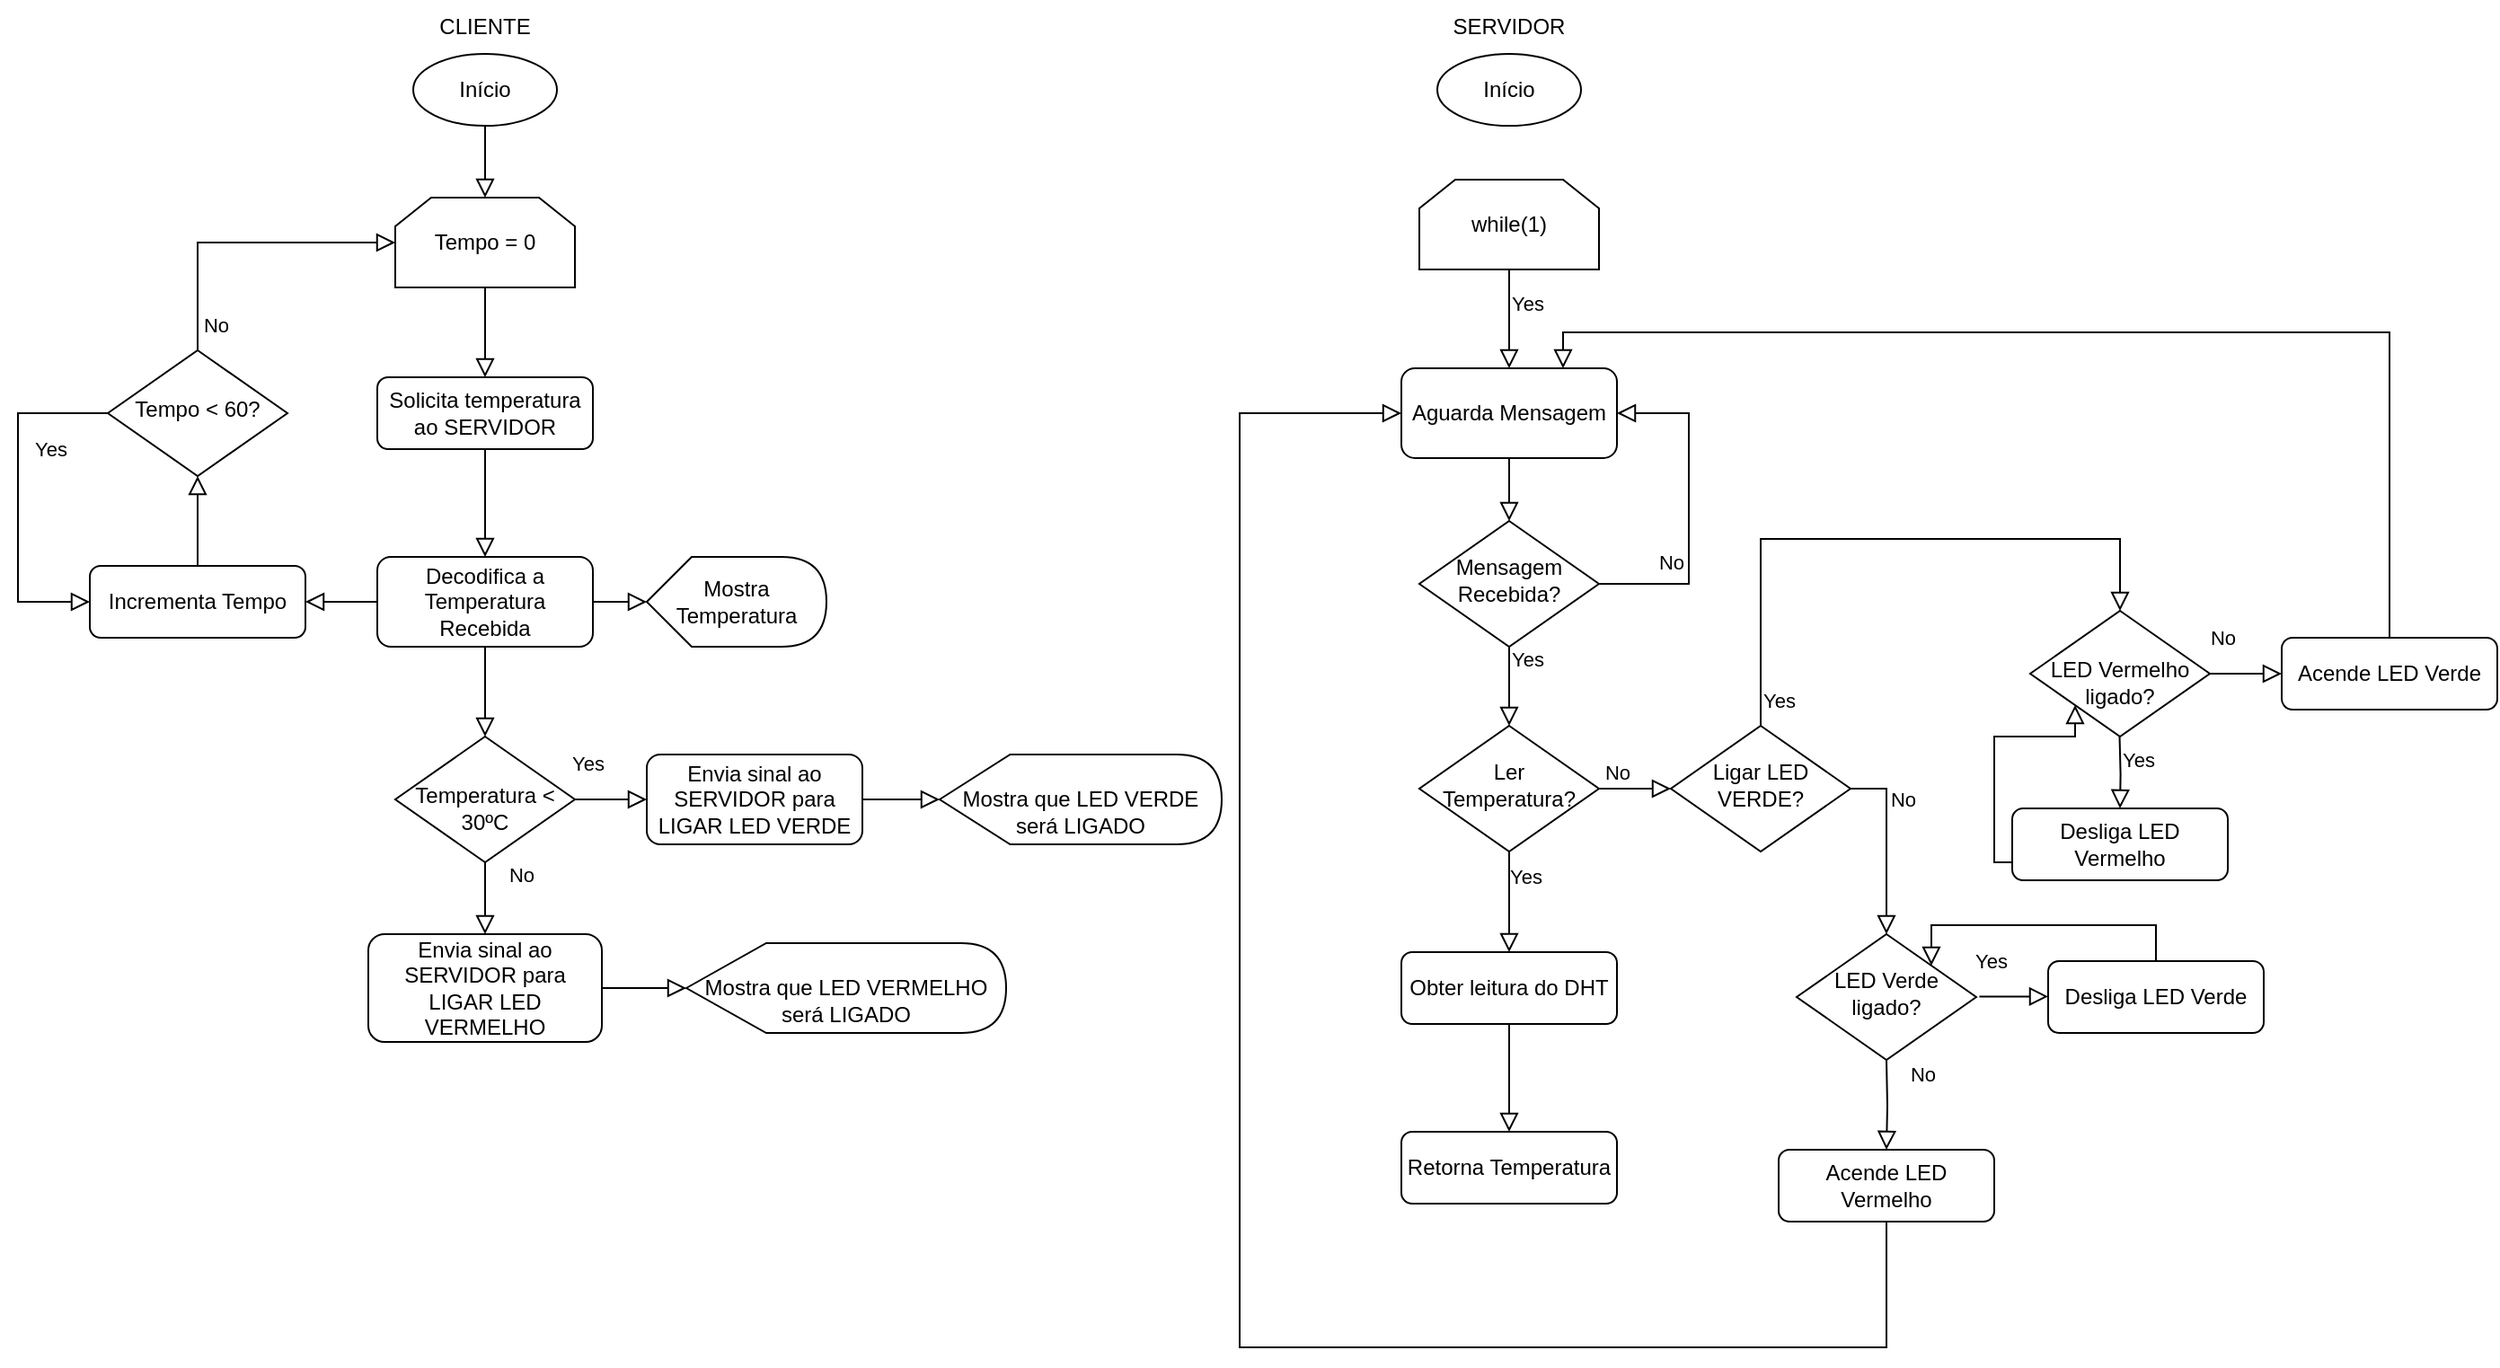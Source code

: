 <mxfile version="20.4.0" type="github">
  <diagram id="C5RBs43oDa-KdzZeNtuy" name="Page-1">
    <mxGraphModel dx="2012" dy="612" grid="1" gridSize="10" guides="1" tooltips="1" connect="1" arrows="1" fold="1" page="1" pageScale="1" pageWidth="827" pageHeight="1169" math="0" shadow="0">
      <root>
        <mxCell id="WIyWlLk6GJQsqaUBKTNV-0" />
        <mxCell id="WIyWlLk6GJQsqaUBKTNV-1" parent="WIyWlLk6GJQsqaUBKTNV-0" />
        <mxCell id="WIyWlLk6GJQsqaUBKTNV-6" value="&lt;br&gt;Temperatura &amp;lt; 30ºC" style="rhombus;whiteSpace=wrap;html=1;shadow=0;fontFamily=Helvetica;fontSize=12;align=center;strokeWidth=1;spacing=6;spacingTop=-4;" parent="WIyWlLk6GJQsqaUBKTNV-1" vertex="1">
          <mxGeometry x="40" y="480" width="100" height="70" as="geometry" />
        </mxCell>
        <mxCell id="WIyWlLk6GJQsqaUBKTNV-8" value="No" style="rounded=0;html=1;jettySize=auto;orthogonalLoop=1;fontSize=11;endArrow=block;endFill=0;endSize=8;strokeWidth=1;shadow=0;labelBackgroundColor=none;edgeStyle=orthogonalEdgeStyle;entryX=0.5;entryY=0;entryDx=0;entryDy=0;" parent="WIyWlLk6GJQsqaUBKTNV-1" target="8JVtXrlxjRocbFg8IjCc-3" edge="1">
          <mxGeometry x="-0.667" y="20" relative="1" as="geometry">
            <mxPoint as="offset" />
            <mxPoint x="870" y="660" as="sourcePoint" />
            <mxPoint x="870" y="640" as="targetPoint" />
          </mxGeometry>
        </mxCell>
        <mxCell id="8JVtXrlxjRocbFg8IjCc-0" value="Início" style="ellipse;whiteSpace=wrap;html=1;" vertex="1" parent="WIyWlLk6GJQsqaUBKTNV-1">
          <mxGeometry x="620" y="100" width="80" height="40" as="geometry" />
        </mxCell>
        <mxCell id="8JVtXrlxjRocbFg8IjCc-1" value="SERVIDOR" style="text;html=1;strokeColor=none;fillColor=none;align=center;verticalAlign=middle;whiteSpace=wrap;rounded=0;" vertex="1" parent="WIyWlLk6GJQsqaUBKTNV-1">
          <mxGeometry x="630" y="70" width="60" height="30" as="geometry" />
        </mxCell>
        <mxCell id="8JVtXrlxjRocbFg8IjCc-2" value="Acende LED Verde" style="rounded=1;whiteSpace=wrap;html=1;fontSize=12;glass=0;strokeWidth=1;shadow=0;" vertex="1" parent="WIyWlLk6GJQsqaUBKTNV-1">
          <mxGeometry x="1090" y="425" width="120" height="40" as="geometry" />
        </mxCell>
        <mxCell id="8JVtXrlxjRocbFg8IjCc-3" value="Acende LED Vermelho" style="rounded=1;whiteSpace=wrap;html=1;fontSize=12;glass=0;strokeWidth=1;shadow=0;" vertex="1" parent="WIyWlLk6GJQsqaUBKTNV-1">
          <mxGeometry x="810" y="710" width="120" height="40" as="geometry" />
        </mxCell>
        <mxCell id="8JVtXrlxjRocbFg8IjCc-4" value="LED Verde ligado?" style="rhombus;whiteSpace=wrap;html=1;shadow=0;fontFamily=Helvetica;fontSize=12;align=center;strokeWidth=1;spacing=6;spacingTop=-4;" vertex="1" parent="WIyWlLk6GJQsqaUBKTNV-1">
          <mxGeometry x="820" y="590" width="100" height="70" as="geometry" />
        </mxCell>
        <mxCell id="8JVtXrlxjRocbFg8IjCc-5" value="No" style="rounded=0;html=1;jettySize=auto;orthogonalLoop=1;fontSize=11;endArrow=block;endFill=0;endSize=8;strokeWidth=1;shadow=0;labelBackgroundColor=none;edgeStyle=orthogonalEdgeStyle;exitX=0.5;exitY=1;exitDx=0;exitDy=0;entryX=0.5;entryY=0;entryDx=0;entryDy=0;" edge="1" parent="WIyWlLk6GJQsqaUBKTNV-1" source="WIyWlLk6GJQsqaUBKTNV-6" target="8JVtXrlxjRocbFg8IjCc-29">
          <mxGeometry x="-0.667" y="20" relative="1" as="geometry">
            <mxPoint as="offset" />
            <mxPoint x="90.0" y="600" as="sourcePoint" />
            <mxPoint x="90" y="600" as="targetPoint" />
          </mxGeometry>
        </mxCell>
        <mxCell id="8JVtXrlxjRocbFg8IjCc-7" value="Desliga LED Verde" style="rounded=1;whiteSpace=wrap;html=1;fontSize=12;glass=0;strokeWidth=1;shadow=0;" vertex="1" parent="WIyWlLk6GJQsqaUBKTNV-1">
          <mxGeometry x="960" y="605" width="120" height="40" as="geometry" />
        </mxCell>
        <mxCell id="8JVtXrlxjRocbFg8IjCc-8" value="Yes" style="rounded=0;html=1;jettySize=auto;orthogonalLoop=1;fontSize=11;endArrow=block;endFill=0;endSize=8;strokeWidth=1;shadow=0;labelBackgroundColor=none;edgeStyle=orthogonalEdgeStyle;exitX=1.017;exitY=0.496;exitDx=0;exitDy=0;exitPerimeter=0;entryX=0;entryY=0.5;entryDx=0;entryDy=0;" edge="1" parent="WIyWlLk6GJQsqaUBKTNV-1" source="8JVtXrlxjRocbFg8IjCc-4" target="8JVtXrlxjRocbFg8IjCc-7">
          <mxGeometry x="-0.667" y="20" relative="1" as="geometry">
            <mxPoint as="offset" />
            <mxPoint x="920.0" y="570" as="sourcePoint" />
            <mxPoint x="920.0" y="630" as="targetPoint" />
          </mxGeometry>
        </mxCell>
        <mxCell id="8JVtXrlxjRocbFg8IjCc-9" value="" style="rounded=0;html=1;jettySize=auto;orthogonalLoop=1;fontSize=11;endArrow=block;endFill=0;endSize=8;strokeWidth=1;shadow=0;labelBackgroundColor=none;edgeStyle=orthogonalEdgeStyle;exitX=0.5;exitY=0;exitDx=0;exitDy=0;entryX=1;entryY=0;entryDx=0;entryDy=0;" edge="1" parent="WIyWlLk6GJQsqaUBKTNV-1" source="8JVtXrlxjRocbFg8IjCc-7" target="8JVtXrlxjRocbFg8IjCc-4">
          <mxGeometry relative="1" as="geometry">
            <mxPoint x="920" y="569.69" as="sourcePoint" />
            <mxPoint x="988.3" y="569.97" as="targetPoint" />
            <Array as="points">
              <mxPoint x="1020" y="585" />
              <mxPoint x="895" y="585" />
            </Array>
          </mxGeometry>
        </mxCell>
        <mxCell id="8JVtXrlxjRocbFg8IjCc-10" value="&lt;br&gt;LED Vermelho ligado?" style="rhombus;whiteSpace=wrap;html=1;shadow=0;fontFamily=Helvetica;fontSize=12;align=center;strokeWidth=1;spacing=6;spacingTop=-4;" vertex="1" parent="WIyWlLk6GJQsqaUBKTNV-1">
          <mxGeometry x="950" y="410" width="100" height="70" as="geometry" />
        </mxCell>
        <mxCell id="8JVtXrlxjRocbFg8IjCc-11" value="Desliga LED Vermelho" style="rounded=1;whiteSpace=wrap;html=1;fontSize=12;glass=0;strokeWidth=1;shadow=0;" vertex="1" parent="WIyWlLk6GJQsqaUBKTNV-1">
          <mxGeometry x="940" y="520" width="120" height="40" as="geometry" />
        </mxCell>
        <mxCell id="8JVtXrlxjRocbFg8IjCc-12" value="" style="rounded=0;html=1;jettySize=auto;orthogonalLoop=1;fontSize=11;endArrow=block;endFill=0;endSize=8;strokeWidth=1;shadow=0;labelBackgroundColor=none;edgeStyle=orthogonalEdgeStyle;exitX=0;exitY=0.5;exitDx=0;exitDy=0;entryX=0;entryY=1;entryDx=0;entryDy=0;" edge="1" parent="WIyWlLk6GJQsqaUBKTNV-1" source="8JVtXrlxjRocbFg8IjCc-11" target="8JVtXrlxjRocbFg8IjCc-10">
          <mxGeometry relative="1" as="geometry">
            <mxPoint x="975" y="507.48" as="sourcePoint" />
            <mxPoint x="880.0" y="509.98" as="targetPoint" />
            <Array as="points">
              <mxPoint x="930" y="550" />
              <mxPoint x="930" y="480" />
              <mxPoint x="975" y="480" />
            </Array>
          </mxGeometry>
        </mxCell>
        <mxCell id="8JVtXrlxjRocbFg8IjCc-13" value="Yes" style="rounded=0;html=1;jettySize=auto;orthogonalLoop=1;fontSize=11;endArrow=block;endFill=0;endSize=8;strokeWidth=1;shadow=0;labelBackgroundColor=none;edgeStyle=orthogonalEdgeStyle;exitX=0.5;exitY=1;exitDx=0;exitDy=0;entryX=0.5;entryY=0;entryDx=0;entryDy=0;" edge="1" parent="WIyWlLk6GJQsqaUBKTNV-1" target="8JVtXrlxjRocbFg8IjCc-11">
          <mxGeometry x="-0.323" y="10" relative="1" as="geometry">
            <mxPoint as="offset" />
            <mxPoint x="999.76" y="480" as="sourcePoint" />
            <mxPoint x="1000" y="510" as="targetPoint" />
          </mxGeometry>
        </mxCell>
        <mxCell id="8JVtXrlxjRocbFg8IjCc-15" value="Yes" style="rounded=0;html=1;jettySize=auto;orthogonalLoop=1;fontSize=11;endArrow=block;endFill=0;endSize=8;strokeWidth=1;shadow=0;labelBackgroundColor=none;edgeStyle=orthogonalEdgeStyle;exitX=1;exitY=0.5;exitDx=0;exitDy=0;entryX=0;entryY=0.5;entryDx=0;entryDy=0;" edge="1" parent="WIyWlLk6GJQsqaUBKTNV-1" source="WIyWlLk6GJQsqaUBKTNV-6" target="8JVtXrlxjRocbFg8IjCc-26">
          <mxGeometry x="-0.667" y="20" relative="1" as="geometry">
            <mxPoint as="offset" />
            <mxPoint x="70" y="560" as="sourcePoint" />
            <mxPoint x="200" y="515" as="targetPoint" />
          </mxGeometry>
        </mxCell>
        <mxCell id="8JVtXrlxjRocbFg8IjCc-16" value="No" style="rounded=0;html=1;jettySize=auto;orthogonalLoop=1;fontSize=11;endArrow=block;endFill=0;endSize=8;strokeWidth=1;shadow=0;labelBackgroundColor=none;edgeStyle=orthogonalEdgeStyle;exitX=1;exitY=0.5;exitDx=0;exitDy=0;entryX=0;entryY=0.5;entryDx=0;entryDy=0;" edge="1" parent="WIyWlLk6GJQsqaUBKTNV-1" source="8JVtXrlxjRocbFg8IjCc-10" target="8JVtXrlxjRocbFg8IjCc-2">
          <mxGeometry x="-0.667" y="20" relative="1" as="geometry">
            <mxPoint as="offset" />
            <mxPoint x="880" y="455" as="sourcePoint" />
            <mxPoint x="960" y="455" as="targetPoint" />
          </mxGeometry>
        </mxCell>
        <mxCell id="8JVtXrlxjRocbFg8IjCc-17" value="Início" style="ellipse;whiteSpace=wrap;html=1;" vertex="1" parent="WIyWlLk6GJQsqaUBKTNV-1">
          <mxGeometry x="50" y="100" width="80" height="40" as="geometry" />
        </mxCell>
        <mxCell id="8JVtXrlxjRocbFg8IjCc-18" value="CLIENTE" style="text;html=1;strokeColor=none;fillColor=none;align=center;verticalAlign=middle;whiteSpace=wrap;rounded=0;" vertex="1" parent="WIyWlLk6GJQsqaUBKTNV-1">
          <mxGeometry x="60" y="70" width="60" height="30" as="geometry" />
        </mxCell>
        <mxCell id="8JVtXrlxjRocbFg8IjCc-20" value="Tempo = 0" style="shape=loopLimit;whiteSpace=wrap;html=1;comic=0;" vertex="1" parent="WIyWlLk6GJQsqaUBKTNV-1">
          <mxGeometry x="40" y="180" width="100" height="50" as="geometry" />
        </mxCell>
        <mxCell id="8JVtXrlxjRocbFg8IjCc-21" value="while(1)" style="shape=loopLimit;whiteSpace=wrap;html=1;comic=0;" vertex="1" parent="WIyWlLk6GJQsqaUBKTNV-1">
          <mxGeometry x="610" y="170" width="100" height="50" as="geometry" />
        </mxCell>
        <mxCell id="8JVtXrlxjRocbFg8IjCc-22" value="Solicita temperatura ao SERVIDOR" style="rounded=1;whiteSpace=wrap;html=1;fontSize=12;glass=0;strokeWidth=1;shadow=0;" vertex="1" parent="WIyWlLk6GJQsqaUBKTNV-1">
          <mxGeometry x="30" y="280" width="120" height="40" as="geometry" />
        </mxCell>
        <mxCell id="8JVtXrlxjRocbFg8IjCc-24" value="Decodifica a Temperatura Recebida" style="rounded=1;whiteSpace=wrap;html=1;fontSize=12;glass=0;strokeWidth=1;shadow=0;" vertex="1" parent="WIyWlLk6GJQsqaUBKTNV-1">
          <mxGeometry x="30" y="380" width="120" height="50" as="geometry" />
        </mxCell>
        <mxCell id="8JVtXrlxjRocbFg8IjCc-25" value="" style="rounded=0;html=1;jettySize=auto;orthogonalLoop=1;fontSize=11;endArrow=block;endFill=0;endSize=8;strokeWidth=1;shadow=0;labelBackgroundColor=none;edgeStyle=orthogonalEdgeStyle;exitX=0.5;exitY=1;exitDx=0;exitDy=0;entryX=0.5;entryY=0;entryDx=0;entryDy=0;" edge="1" parent="WIyWlLk6GJQsqaUBKTNV-1" source="8JVtXrlxjRocbFg8IjCc-24" target="WIyWlLk6GJQsqaUBKTNV-6">
          <mxGeometry x="-0.667" y="20" relative="1" as="geometry">
            <mxPoint as="offset" />
            <mxPoint x="80" y="425" as="sourcePoint" />
            <mxPoint x="80" y="535" as="targetPoint" />
          </mxGeometry>
        </mxCell>
        <mxCell id="8JVtXrlxjRocbFg8IjCc-26" value="Envia sinal ao SERVIDOR para LIGAR LED VERDE" style="rounded=1;whiteSpace=wrap;html=1;fontSize=12;glass=0;strokeWidth=1;shadow=0;" vertex="1" parent="WIyWlLk6GJQsqaUBKTNV-1">
          <mxGeometry x="180" y="490" width="120" height="50" as="geometry" />
        </mxCell>
        <mxCell id="8JVtXrlxjRocbFg8IjCc-29" value="Envia sinal ao SERVIDOR para LIGAR LED VERMELHO" style="rounded=1;whiteSpace=wrap;html=1;fontSize=12;glass=0;strokeWidth=1;shadow=0;" vertex="1" parent="WIyWlLk6GJQsqaUBKTNV-1">
          <mxGeometry x="25" y="590" width="130" height="60" as="geometry" />
        </mxCell>
        <mxCell id="8JVtXrlxjRocbFg8IjCc-31" value="Mostra Temperatura" style="shape=display;whiteSpace=wrap;html=1;comic=0;" vertex="1" parent="WIyWlLk6GJQsqaUBKTNV-1">
          <mxGeometry x="180" y="380" width="100" height="50" as="geometry" />
        </mxCell>
        <mxCell id="8JVtXrlxjRocbFg8IjCc-32" value="" style="rounded=0;html=1;jettySize=auto;orthogonalLoop=1;fontSize=11;endArrow=block;endFill=0;endSize=8;strokeWidth=1;shadow=0;labelBackgroundColor=none;edgeStyle=orthogonalEdgeStyle;exitX=1;exitY=0.5;exitDx=0;exitDy=0;" edge="1" parent="WIyWlLk6GJQsqaUBKTNV-1" source="8JVtXrlxjRocbFg8IjCc-24" target="8JVtXrlxjRocbFg8IjCc-31">
          <mxGeometry x="-0.667" y="20" relative="1" as="geometry">
            <mxPoint as="offset" />
            <mxPoint x="170" y="420.0" as="sourcePoint" />
            <mxPoint x="170" y="470.0" as="targetPoint" />
          </mxGeometry>
        </mxCell>
        <mxCell id="8JVtXrlxjRocbFg8IjCc-33" value="&lt;br&gt;Mostra que LED VERDE será LIGADO" style="shape=display;whiteSpace=wrap;html=1;comic=0;" vertex="1" parent="WIyWlLk6GJQsqaUBKTNV-1">
          <mxGeometry x="343" y="490" width="157" height="50" as="geometry" />
        </mxCell>
        <mxCell id="8JVtXrlxjRocbFg8IjCc-34" value="" style="rounded=0;html=1;jettySize=auto;orthogonalLoop=1;fontSize=11;endArrow=block;endFill=0;endSize=8;strokeWidth=1;shadow=0;labelBackgroundColor=none;edgeStyle=orthogonalEdgeStyle;exitX=1;exitY=0.5;exitDx=0;exitDy=0;entryX=0;entryY=0.5;entryDx=0;entryDy=0;entryPerimeter=0;" edge="1" parent="WIyWlLk6GJQsqaUBKTNV-1" source="8JVtXrlxjRocbFg8IjCc-26" target="8JVtXrlxjRocbFg8IjCc-33">
          <mxGeometry x="-0.667" y="20" relative="1" as="geometry">
            <mxPoint as="offset" />
            <mxPoint x="310" y="514.89" as="sourcePoint" />
            <mxPoint x="340" y="514.89" as="targetPoint" />
          </mxGeometry>
        </mxCell>
        <mxCell id="8JVtXrlxjRocbFg8IjCc-35" value="&lt;br&gt;Mostra que LED VERMELHO será LIGADO" style="shape=display;whiteSpace=wrap;html=1;comic=0;" vertex="1" parent="WIyWlLk6GJQsqaUBKTNV-1">
          <mxGeometry x="202" y="595" width="178" height="50" as="geometry" />
        </mxCell>
        <mxCell id="8JVtXrlxjRocbFg8IjCc-36" value="" style="rounded=0;html=1;jettySize=auto;orthogonalLoop=1;fontSize=11;endArrow=block;endFill=0;endSize=8;strokeWidth=1;shadow=0;labelBackgroundColor=none;edgeStyle=orthogonalEdgeStyle;exitX=1;exitY=0.5;exitDx=0;exitDy=0;entryX=0;entryY=0.5;entryDx=0;entryDy=0;entryPerimeter=0;" edge="1" parent="WIyWlLk6GJQsqaUBKTNV-1" source="8JVtXrlxjRocbFg8IjCc-29" target="8JVtXrlxjRocbFg8IjCc-35">
          <mxGeometry x="-0.667" y="20" relative="1" as="geometry">
            <mxPoint as="offset" />
            <mxPoint x="159.0" y="614.9" as="sourcePoint" />
            <mxPoint x="202" y="614.9" as="targetPoint" />
          </mxGeometry>
        </mxCell>
        <mxCell id="8JVtXrlxjRocbFg8IjCc-37" value="Incrementa Tempo" style="rounded=1;whiteSpace=wrap;html=1;fontSize=12;glass=0;strokeWidth=1;shadow=0;" vertex="1" parent="WIyWlLk6GJQsqaUBKTNV-1">
          <mxGeometry x="-130" y="385" width="120" height="40" as="geometry" />
        </mxCell>
        <mxCell id="8JVtXrlxjRocbFg8IjCc-38" value="" style="rounded=0;html=1;jettySize=auto;orthogonalLoop=1;fontSize=11;endArrow=block;endFill=0;endSize=8;strokeWidth=1;shadow=0;labelBackgroundColor=none;edgeStyle=orthogonalEdgeStyle;exitX=0;exitY=0.5;exitDx=0;exitDy=0;entryX=1;entryY=0.5;entryDx=0;entryDy=0;" edge="1" parent="WIyWlLk6GJQsqaUBKTNV-1" source="8JVtXrlxjRocbFg8IjCc-24" target="8JVtXrlxjRocbFg8IjCc-37">
          <mxGeometry x="-0.667" y="20" relative="1" as="geometry">
            <mxPoint as="offset" />
            <mxPoint x="160" y="415" as="sourcePoint" />
            <mxPoint x="190" y="415" as="targetPoint" />
          </mxGeometry>
        </mxCell>
        <mxCell id="8JVtXrlxjRocbFg8IjCc-40" value="" style="rounded=0;html=1;jettySize=auto;orthogonalLoop=1;fontSize=11;endArrow=block;endFill=0;endSize=8;strokeWidth=1;shadow=0;labelBackgroundColor=none;edgeStyle=orthogonalEdgeStyle;exitX=0.5;exitY=1;exitDx=0;exitDy=0;" edge="1" parent="WIyWlLk6GJQsqaUBKTNV-1" source="8JVtXrlxjRocbFg8IjCc-20">
          <mxGeometry x="-0.667" y="20" relative="1" as="geometry">
            <mxPoint as="offset" />
            <mxPoint x="50" y="425" as="sourcePoint" />
            <mxPoint x="90" y="280" as="targetPoint" />
          </mxGeometry>
        </mxCell>
        <mxCell id="8JVtXrlxjRocbFg8IjCc-41" value="" style="rounded=0;html=1;jettySize=auto;orthogonalLoop=1;fontSize=11;endArrow=block;endFill=0;endSize=8;strokeWidth=1;shadow=0;labelBackgroundColor=none;edgeStyle=orthogonalEdgeStyle;exitX=0.5;exitY=1;exitDx=0;exitDy=0;entryX=0.5;entryY=0;entryDx=0;entryDy=0;" edge="1" parent="WIyWlLk6GJQsqaUBKTNV-1" source="8JVtXrlxjRocbFg8IjCc-22" target="8JVtXrlxjRocbFg8IjCc-24">
          <mxGeometry x="-0.667" y="20" relative="1" as="geometry">
            <mxPoint as="offset" />
            <mxPoint x="60" y="435" as="sourcePoint" />
            <mxPoint x="-10" y="435" as="targetPoint" />
          </mxGeometry>
        </mxCell>
        <mxCell id="8JVtXrlxjRocbFg8IjCc-42" value="Tempo &amp;lt; 60?" style="rhombus;whiteSpace=wrap;html=1;shadow=0;fontFamily=Helvetica;fontSize=12;align=center;strokeWidth=1;spacing=6;spacingTop=-4;" vertex="1" parent="WIyWlLk6GJQsqaUBKTNV-1">
          <mxGeometry x="-120" y="265" width="100" height="70" as="geometry" />
        </mxCell>
        <mxCell id="8JVtXrlxjRocbFg8IjCc-43" value="" style="rounded=0;html=1;jettySize=auto;orthogonalLoop=1;fontSize=11;endArrow=block;endFill=0;endSize=8;strokeWidth=1;shadow=0;labelBackgroundColor=none;edgeStyle=orthogonalEdgeStyle;exitX=0.5;exitY=0;exitDx=0;exitDy=0;entryX=0.5;entryY=1;entryDx=0;entryDy=0;" edge="1" parent="WIyWlLk6GJQsqaUBKTNV-1" source="8JVtXrlxjRocbFg8IjCc-37" target="8JVtXrlxjRocbFg8IjCc-42">
          <mxGeometry x="-0.667" y="20" relative="1" as="geometry">
            <mxPoint as="offset" />
            <mxPoint x="130" y="330" as="sourcePoint" />
            <mxPoint x="130" y="390.0" as="targetPoint" />
          </mxGeometry>
        </mxCell>
        <mxCell id="8JVtXrlxjRocbFg8IjCc-45" value="Yes" style="rounded=0;html=1;jettySize=auto;orthogonalLoop=1;fontSize=11;endArrow=block;endFill=0;endSize=8;strokeWidth=1;shadow=0;labelBackgroundColor=none;edgeStyle=orthogonalEdgeStyle;exitX=0;exitY=0.5;exitDx=0;exitDy=0;entryX=0;entryY=0.5;entryDx=0;entryDy=0;" edge="1" parent="WIyWlLk6GJQsqaUBKTNV-1" source="8JVtXrlxjRocbFg8IjCc-42" target="8JVtXrlxjRocbFg8IjCc-37">
          <mxGeometry x="-0.667" y="20" relative="1" as="geometry">
            <mxPoint as="offset" />
            <mxPoint x="-180" y="365.0" as="sourcePoint" />
            <mxPoint x="-140" y="365.0" as="targetPoint" />
            <Array as="points">
              <mxPoint x="-170" y="300" />
              <mxPoint x="-170" y="405" />
            </Array>
          </mxGeometry>
        </mxCell>
        <mxCell id="8JVtXrlxjRocbFg8IjCc-46" value="No" style="rounded=0;html=1;jettySize=auto;orthogonalLoop=1;fontSize=11;endArrow=block;endFill=0;endSize=8;strokeWidth=1;shadow=0;labelBackgroundColor=none;edgeStyle=orthogonalEdgeStyle;exitX=0.5;exitY=0;exitDx=0;exitDy=0;entryX=0;entryY=0.5;entryDx=0;entryDy=0;" edge="1" parent="WIyWlLk6GJQsqaUBKTNV-1" source="8JVtXrlxjRocbFg8IjCc-42" target="8JVtXrlxjRocbFg8IjCc-20">
          <mxGeometry x="-0.831" y="-10" relative="1" as="geometry">
            <mxPoint as="offset" />
            <mxPoint x="-140" y="310" as="sourcePoint" />
            <mxPoint x="-150" y="415.0" as="targetPoint" />
          </mxGeometry>
        </mxCell>
        <mxCell id="8JVtXrlxjRocbFg8IjCc-47" value="" style="rounded=0;html=1;jettySize=auto;orthogonalLoop=1;fontSize=11;endArrow=block;endFill=0;endSize=8;strokeWidth=1;shadow=0;labelBackgroundColor=none;edgeStyle=orthogonalEdgeStyle;exitX=0.5;exitY=1;exitDx=0;exitDy=0;entryX=0.5;entryY=0;entryDx=0;entryDy=0;" edge="1" parent="WIyWlLk6GJQsqaUBKTNV-1" source="8JVtXrlxjRocbFg8IjCc-17" target="8JVtXrlxjRocbFg8IjCc-20">
          <mxGeometry x="-0.667" y="20" relative="1" as="geometry">
            <mxPoint as="offset" />
            <mxPoint x="100" y="240.0" as="sourcePoint" />
            <mxPoint x="100" y="290" as="targetPoint" />
          </mxGeometry>
        </mxCell>
        <mxCell id="8JVtXrlxjRocbFg8IjCc-48" value="Aguarda Mensagem" style="rounded=1;whiteSpace=wrap;html=1;fontSize=12;glass=0;strokeWidth=1;shadow=0;" vertex="1" parent="WIyWlLk6GJQsqaUBKTNV-1">
          <mxGeometry x="600" y="275" width="120" height="50" as="geometry" />
        </mxCell>
        <mxCell id="8JVtXrlxjRocbFg8IjCc-49" value="Yes" style="rounded=0;html=1;jettySize=auto;orthogonalLoop=1;fontSize=11;endArrow=block;endFill=0;endSize=8;strokeWidth=1;shadow=0;labelBackgroundColor=none;edgeStyle=orthogonalEdgeStyle;exitX=0.5;exitY=1;exitDx=0;exitDy=0;entryX=0.5;entryY=0;entryDx=0;entryDy=0;" edge="1" parent="WIyWlLk6GJQsqaUBKTNV-1" source="8JVtXrlxjRocbFg8IjCc-21" target="8JVtXrlxjRocbFg8IjCc-48">
          <mxGeometry x="-0.323" y="10" relative="1" as="geometry">
            <mxPoint as="offset" />
            <mxPoint x="679.76" y="400" as="sourcePoint" />
            <mxPoint x="660" y="270" as="targetPoint" />
          </mxGeometry>
        </mxCell>
        <mxCell id="8JVtXrlxjRocbFg8IjCc-50" value="Mensagem Recebida?" style="rhombus;whiteSpace=wrap;html=1;shadow=0;fontFamily=Helvetica;fontSize=12;align=center;strokeWidth=1;spacing=6;spacingTop=-4;" vertex="1" parent="WIyWlLk6GJQsqaUBKTNV-1">
          <mxGeometry x="610" y="360" width="100" height="70" as="geometry" />
        </mxCell>
        <mxCell id="8JVtXrlxjRocbFg8IjCc-51" value="No" style="rounded=0;html=1;jettySize=auto;orthogonalLoop=1;fontSize=11;endArrow=block;endFill=0;endSize=8;strokeWidth=1;shadow=0;labelBackgroundColor=none;edgeStyle=orthogonalEdgeStyle;exitX=1;exitY=0.5;exitDx=0;exitDy=0;entryX=1;entryY=0.5;entryDx=0;entryDy=0;" edge="1" parent="WIyWlLk6GJQsqaUBKTNV-1" source="8JVtXrlxjRocbFg8IjCc-50" target="8JVtXrlxjRocbFg8IjCc-48">
          <mxGeometry x="-0.323" y="10" relative="1" as="geometry">
            <mxPoint as="offset" />
            <mxPoint x="719.76" y="400" as="sourcePoint" />
            <mxPoint x="720" y="440" as="targetPoint" />
            <Array as="points">
              <mxPoint x="760" y="395" />
              <mxPoint x="760" y="300" />
            </Array>
          </mxGeometry>
        </mxCell>
        <mxCell id="8JVtXrlxjRocbFg8IjCc-52" value="" style="rounded=0;html=1;jettySize=auto;orthogonalLoop=1;fontSize=11;endArrow=block;endFill=0;endSize=8;strokeWidth=1;shadow=0;labelBackgroundColor=none;edgeStyle=orthogonalEdgeStyle;exitX=0.5;exitY=1;exitDx=0;exitDy=0;" edge="1" parent="WIyWlLk6GJQsqaUBKTNV-1" source="8JVtXrlxjRocbFg8IjCc-48" target="8JVtXrlxjRocbFg8IjCc-50">
          <mxGeometry relative="1" as="geometry">
            <mxPoint x="720" y="405.0" as="sourcePoint" />
            <mxPoint x="730" y="310" as="targetPoint" />
          </mxGeometry>
        </mxCell>
        <mxCell id="8JVtXrlxjRocbFg8IjCc-53" value="Yes" style="rounded=0;html=1;jettySize=auto;orthogonalLoop=1;fontSize=11;endArrow=block;endFill=0;endSize=8;strokeWidth=1;shadow=0;labelBackgroundColor=none;edgeStyle=orthogonalEdgeStyle;exitX=0.5;exitY=1;exitDx=0;exitDy=0;entryX=0.5;entryY=0;entryDx=0;entryDy=0;" edge="1" parent="WIyWlLk6GJQsqaUBKTNV-1" source="8JVtXrlxjRocbFg8IjCc-50" target="8JVtXrlxjRocbFg8IjCc-54">
          <mxGeometry x="-0.714" y="10" relative="1" as="geometry">
            <mxPoint as="offset" />
            <mxPoint x="730" y="415.0" as="sourcePoint" />
            <mxPoint x="660" y="500" as="targetPoint" />
            <Array as="points" />
          </mxGeometry>
        </mxCell>
        <mxCell id="8JVtXrlxjRocbFg8IjCc-54" value="Ler Temperatura?" style="rhombus;whiteSpace=wrap;html=1;shadow=0;fontFamily=Helvetica;fontSize=12;align=center;strokeWidth=1;spacing=6;spacingTop=-4;" vertex="1" parent="WIyWlLk6GJQsqaUBKTNV-1">
          <mxGeometry x="610" y="474" width="100" height="70" as="geometry" />
        </mxCell>
        <mxCell id="8JVtXrlxjRocbFg8IjCc-56" value="Ligar LED VERDE?" style="rhombus;whiteSpace=wrap;html=1;shadow=0;fontFamily=Helvetica;fontSize=12;align=center;strokeWidth=1;spacing=6;spacingTop=-4;" vertex="1" parent="WIyWlLk6GJQsqaUBKTNV-1">
          <mxGeometry x="750" y="474" width="100" height="70" as="geometry" />
        </mxCell>
        <mxCell id="8JVtXrlxjRocbFg8IjCc-57" value="No" style="rounded=0;html=1;jettySize=auto;orthogonalLoop=1;fontSize=11;endArrow=block;endFill=0;endSize=8;strokeWidth=1;shadow=0;labelBackgroundColor=none;edgeStyle=orthogonalEdgeStyle;exitX=1;exitY=0.5;exitDx=0;exitDy=0;entryX=0;entryY=0.5;entryDx=0;entryDy=0;" edge="1" parent="WIyWlLk6GJQsqaUBKTNV-1" source="8JVtXrlxjRocbFg8IjCc-54" target="8JVtXrlxjRocbFg8IjCc-56">
          <mxGeometry x="-0.5" y="9" relative="1" as="geometry">
            <mxPoint as="offset" />
            <mxPoint x="720.0" y="505.0" as="sourcePoint" />
            <mxPoint x="760.0" y="505.0" as="targetPoint" />
          </mxGeometry>
        </mxCell>
        <mxCell id="8JVtXrlxjRocbFg8IjCc-58" value="No" style="rounded=0;html=1;jettySize=auto;orthogonalLoop=1;fontSize=11;endArrow=block;endFill=0;endSize=8;strokeWidth=1;shadow=0;labelBackgroundColor=none;edgeStyle=orthogonalEdgeStyle;exitX=1;exitY=0.5;exitDx=0;exitDy=0;entryX=0.5;entryY=0;entryDx=0;entryDy=0;" edge="1" parent="WIyWlLk6GJQsqaUBKTNV-1" source="8JVtXrlxjRocbFg8IjCc-56" target="8JVtXrlxjRocbFg8IjCc-4">
          <mxGeometry x="-0.5" y="9" relative="1" as="geometry">
            <mxPoint as="offset" />
            <mxPoint x="859" y="509" as="sourcePoint" />
            <mxPoint x="899" y="509" as="targetPoint" />
          </mxGeometry>
        </mxCell>
        <mxCell id="8JVtXrlxjRocbFg8IjCc-59" value="Yes" style="rounded=0;html=1;jettySize=auto;orthogonalLoop=1;fontSize=11;endArrow=block;endFill=0;endSize=8;strokeWidth=1;shadow=0;labelBackgroundColor=none;edgeStyle=orthogonalEdgeStyle;exitX=0.5;exitY=0;exitDx=0;exitDy=0;entryX=0.5;entryY=0;entryDx=0;entryDy=0;" edge="1" parent="WIyWlLk6GJQsqaUBKTNV-1" source="8JVtXrlxjRocbFg8IjCc-56" target="8JVtXrlxjRocbFg8IjCc-10">
          <mxGeometry x="-0.919" y="-10" relative="1" as="geometry">
            <mxPoint as="offset" />
            <mxPoint x="860" y="519" as="sourcePoint" />
            <mxPoint x="1050" y="360" as="targetPoint" />
            <Array as="points">
              <mxPoint x="800" y="370" />
              <mxPoint x="1000" y="370" />
            </Array>
          </mxGeometry>
        </mxCell>
        <mxCell id="8JVtXrlxjRocbFg8IjCc-60" value="" style="rounded=0;html=1;jettySize=auto;orthogonalLoop=1;fontSize=11;endArrow=block;endFill=0;endSize=8;strokeWidth=1;shadow=0;labelBackgroundColor=none;edgeStyle=orthogonalEdgeStyle;exitX=0.5;exitY=1;exitDx=0;exitDy=0;entryX=0;entryY=0.5;entryDx=0;entryDy=0;" edge="1" parent="WIyWlLk6GJQsqaUBKTNV-1" source="8JVtXrlxjRocbFg8IjCc-3" target="8JVtXrlxjRocbFg8IjCc-48">
          <mxGeometry relative="1" as="geometry">
            <mxPoint as="offset" />
            <mxPoint x="810" y="484" as="sourcePoint" />
            <mxPoint x="520" y="290" as="targetPoint" />
            <Array as="points">
              <mxPoint x="870" y="820" />
              <mxPoint x="510" y="820" />
              <mxPoint x="510" y="300" />
            </Array>
          </mxGeometry>
        </mxCell>
        <mxCell id="8JVtXrlxjRocbFg8IjCc-61" value="" style="rounded=0;html=1;jettySize=auto;orthogonalLoop=1;fontSize=11;endArrow=block;endFill=0;endSize=8;strokeWidth=1;shadow=0;labelBackgroundColor=none;edgeStyle=orthogonalEdgeStyle;exitX=0.5;exitY=0;exitDx=0;exitDy=0;entryX=0.75;entryY=0;entryDx=0;entryDy=0;" edge="1" parent="WIyWlLk6GJQsqaUBKTNV-1" source="8JVtXrlxjRocbFg8IjCc-2" target="8JVtXrlxjRocbFg8IjCc-48">
          <mxGeometry relative="1" as="geometry">
            <mxPoint x="880" y="760" as="sourcePoint" />
            <mxPoint x="610" y="310.0" as="targetPoint" />
          </mxGeometry>
        </mxCell>
        <mxCell id="8JVtXrlxjRocbFg8IjCc-62" value="Obter leitura do DHT" style="rounded=1;whiteSpace=wrap;html=1;fontSize=12;glass=0;strokeWidth=1;shadow=0;" vertex="1" parent="WIyWlLk6GJQsqaUBKTNV-1">
          <mxGeometry x="600" y="600" width="120" height="40" as="geometry" />
        </mxCell>
        <mxCell id="8JVtXrlxjRocbFg8IjCc-63" value="Yes" style="rounded=0;html=1;jettySize=auto;orthogonalLoop=1;fontSize=11;endArrow=block;endFill=0;endSize=8;strokeWidth=1;shadow=0;labelBackgroundColor=none;edgeStyle=orthogonalEdgeStyle;exitX=0.5;exitY=1;exitDx=0;exitDy=0;entryX=0.5;entryY=0;entryDx=0;entryDy=0;" edge="1" parent="WIyWlLk6GJQsqaUBKTNV-1" source="8JVtXrlxjRocbFg8IjCc-54" target="8JVtXrlxjRocbFg8IjCc-62">
          <mxGeometry x="-0.5" y="9" relative="1" as="geometry">
            <mxPoint as="offset" />
            <mxPoint x="720" y="519" as="sourcePoint" />
            <mxPoint x="760" y="519" as="targetPoint" />
          </mxGeometry>
        </mxCell>
        <mxCell id="8JVtXrlxjRocbFg8IjCc-64" value="Retorna Temperatura" style="rounded=1;whiteSpace=wrap;html=1;fontSize=12;glass=0;strokeWidth=1;shadow=0;" vertex="1" parent="WIyWlLk6GJQsqaUBKTNV-1">
          <mxGeometry x="600" y="700" width="120" height="40" as="geometry" />
        </mxCell>
        <mxCell id="8JVtXrlxjRocbFg8IjCc-65" value="" style="rounded=0;html=1;jettySize=auto;orthogonalLoop=1;fontSize=11;endArrow=block;endFill=0;endSize=8;strokeWidth=1;shadow=0;labelBackgroundColor=none;edgeStyle=orthogonalEdgeStyle;exitX=0.5;exitY=1;exitDx=0;exitDy=0;entryX=0.5;entryY=0;entryDx=0;entryDy=0;" edge="1" parent="WIyWlLk6GJQsqaUBKTNV-1" source="8JVtXrlxjRocbFg8IjCc-62" target="8JVtXrlxjRocbFg8IjCc-64">
          <mxGeometry x="-0.5" y="9" relative="1" as="geometry">
            <mxPoint as="offset" />
            <mxPoint x="659.71" y="650" as="sourcePoint" />
            <mxPoint x="690" y="680" as="targetPoint" />
          </mxGeometry>
        </mxCell>
      </root>
    </mxGraphModel>
  </diagram>
</mxfile>

